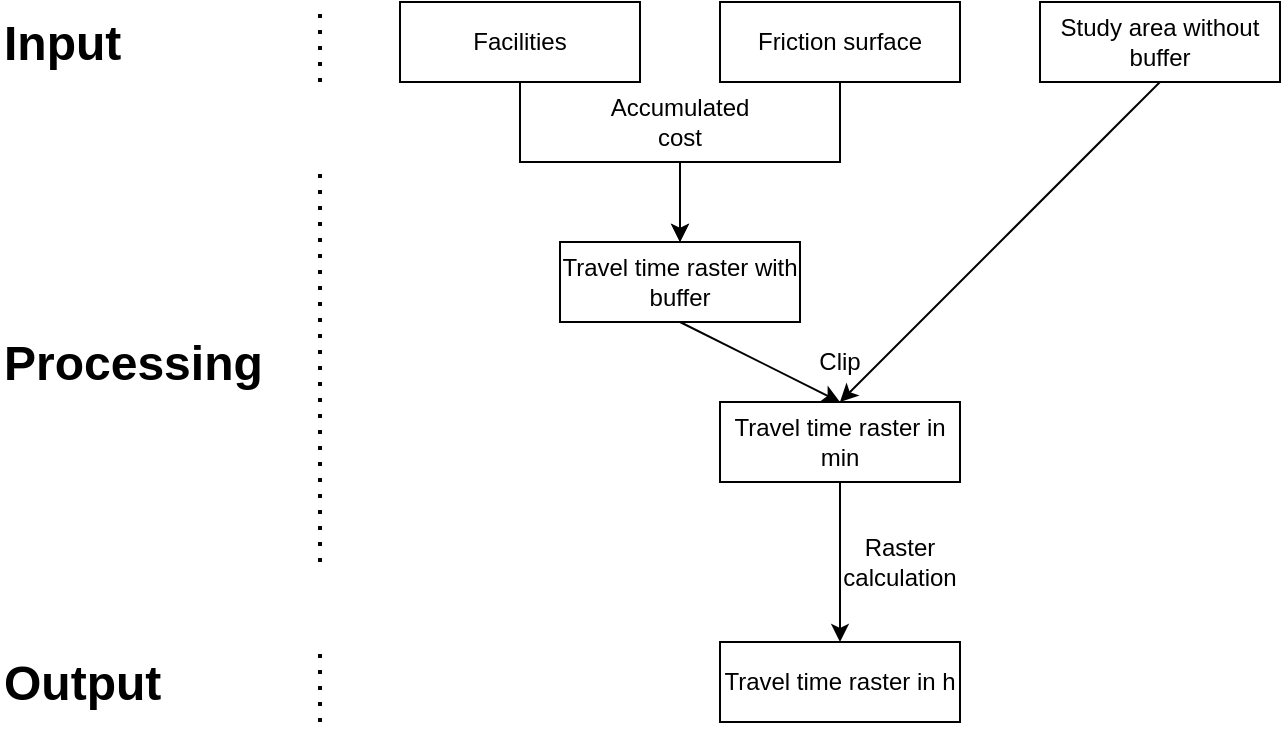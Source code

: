 <mxfile version="24.0.7" type="device">
  <diagram name="Page-1" id="PT02kA5AdEUoJguPKS6Y">
    <mxGraphModel dx="1562" dy="854" grid="1" gridSize="10" guides="1" tooltips="1" connect="1" arrows="1" fold="1" page="0" pageScale="1" pageWidth="850" pageHeight="1100" math="0" shadow="0">
      <root>
        <mxCell id="0" />
        <mxCell id="1" parent="0" />
        <mxCell id="f5YqDkoRNzCGNOt7B42o-3" style="edgeStyle=orthogonalEdgeStyle;rounded=0;orthogonalLoop=1;jettySize=auto;html=1;" parent="1" source="ySlDb-rM-HuEXQJ25sTJ-1" target="Q3OZfO-lklIZ2XV6-eBN-12" edge="1">
          <mxGeometry relative="1" as="geometry" />
        </mxCell>
        <mxCell id="ySlDb-rM-HuEXQJ25sTJ-1" value="Facilities" style="rounded=0;whiteSpace=wrap;html=1;" parent="1" vertex="1">
          <mxGeometry x="240" y="40" width="120" height="40" as="geometry" />
        </mxCell>
        <mxCell id="ySlDb-rM-HuEXQJ25sTJ-10" value="&lt;h1 style=&quot;margin-top: 0px;&quot;&gt;Input&lt;/h1&gt;" style="text;html=1;whiteSpace=wrap;overflow=hidden;rounded=0;" parent="1" vertex="1">
          <mxGeometry x="40" y="40" width="70" height="40" as="geometry" />
        </mxCell>
        <mxCell id="ySlDb-rM-HuEXQJ25sTJ-31" value="&lt;h1 style=&quot;margin-top: 0px;&quot;&gt;Output&lt;/h1&gt;" style="text;html=1;whiteSpace=wrap;overflow=hidden;rounded=0;" parent="1" vertex="1">
          <mxGeometry x="40" y="360" width="100" height="40" as="geometry" />
        </mxCell>
        <mxCell id="ySlDb-rM-HuEXQJ25sTJ-33" value="&lt;h1 style=&quot;margin-top: 0px;&quot;&gt;Processing&lt;/h1&gt;" style="text;html=1;whiteSpace=wrap;overflow=hidden;rounded=0;" parent="1" vertex="1">
          <mxGeometry x="40" y="200" width="140" height="40" as="geometry" />
        </mxCell>
        <mxCell id="ySlDb-rM-HuEXQJ25sTJ-34" value="" style="endArrow=none;dashed=1;html=1;dashPattern=1 3;strokeWidth=2;rounded=0;" parent="1" edge="1">
          <mxGeometry width="50" height="50" relative="1" as="geometry">
            <mxPoint x="200" y="80" as="sourcePoint" />
            <mxPoint x="200" y="40" as="targetPoint" />
          </mxGeometry>
        </mxCell>
        <mxCell id="ySlDb-rM-HuEXQJ25sTJ-35" value="" style="endArrow=none;dashed=1;html=1;dashPattern=1 3;strokeWidth=2;rounded=0;" parent="1" edge="1">
          <mxGeometry width="50" height="50" relative="1" as="geometry">
            <mxPoint x="200" y="320" as="sourcePoint" />
            <mxPoint x="200" y="120" as="targetPoint" />
          </mxGeometry>
        </mxCell>
        <mxCell id="ySlDb-rM-HuEXQJ25sTJ-36" value="" style="endArrow=none;dashed=1;html=1;dashPattern=1 3;strokeWidth=2;rounded=0;" parent="1" edge="1">
          <mxGeometry width="50" height="50" relative="1" as="geometry">
            <mxPoint x="200" y="400" as="sourcePoint" />
            <mxPoint x="200" y="360" as="targetPoint" />
          </mxGeometry>
        </mxCell>
        <mxCell id="f5YqDkoRNzCGNOt7B42o-2" style="edgeStyle=orthogonalEdgeStyle;rounded=0;orthogonalLoop=1;jettySize=auto;html=1;" parent="1" source="DrDVU3Ht0lz9oGVluDeD-2" target="Q3OZfO-lklIZ2XV6-eBN-12" edge="1">
          <mxGeometry relative="1" as="geometry" />
        </mxCell>
        <mxCell id="DrDVU3Ht0lz9oGVluDeD-2" value="Friction surface" style="rounded=0;whiteSpace=wrap;html=1;" parent="1" vertex="1">
          <mxGeometry x="400" y="40" width="120" height="40" as="geometry" />
        </mxCell>
        <mxCell id="Q3OZfO-lklIZ2XV6-eBN-12" value="Travel time raster with buffer" style="rounded=0;whiteSpace=wrap;html=1;" parent="1" vertex="1">
          <mxGeometry x="320" y="160" width="120" height="40" as="geometry" />
        </mxCell>
        <mxCell id="f5YqDkoRNzCGNOt7B42o-1" value="Accumulated cost" style="text;html=1;align=center;verticalAlign=middle;whiteSpace=wrap;rounded=0;" parent="1" vertex="1">
          <mxGeometry x="350" y="80" width="60" height="40" as="geometry" />
        </mxCell>
        <mxCell id="f5YqDkoRNzCGNOt7B42o-4" value="Travel time raster in min" style="rounded=0;whiteSpace=wrap;html=1;" parent="1" vertex="1">
          <mxGeometry x="400" y="240" width="120" height="40" as="geometry" />
        </mxCell>
        <mxCell id="f5YqDkoRNzCGNOt7B42o-6" value="Clip" style="text;html=1;align=center;verticalAlign=middle;whiteSpace=wrap;rounded=0;" parent="1" vertex="1">
          <mxGeometry x="430" y="200" width="60" height="40" as="geometry" />
        </mxCell>
        <mxCell id="f5YqDkoRNzCGNOt7B42o-7" value="Study area without buffer" style="rounded=0;whiteSpace=wrap;html=1;" parent="1" vertex="1">
          <mxGeometry x="560" y="40" width="120" height="40" as="geometry" />
        </mxCell>
        <mxCell id="f5YqDkoRNzCGNOt7B42o-12" value="" style="endArrow=classic;html=1;rounded=0;entryX=0.5;entryY=0;entryDx=0;entryDy=0;exitX=0.5;exitY=1;exitDx=0;exitDy=0;" parent="1" source="f5YqDkoRNzCGNOt7B42o-7" target="f5YqDkoRNzCGNOt7B42o-4" edge="1">
          <mxGeometry width="50" height="50" relative="1" as="geometry">
            <mxPoint x="340" y="380" as="sourcePoint" />
            <mxPoint x="390" y="330" as="targetPoint" />
          </mxGeometry>
        </mxCell>
        <mxCell id="f5YqDkoRNzCGNOt7B42o-14" value="" style="endArrow=classic;html=1;rounded=0;entryX=0.5;entryY=0;entryDx=0;entryDy=0;exitX=0.5;exitY=1;exitDx=0;exitDy=0;" parent="1" source="Q3OZfO-lklIZ2XV6-eBN-12" target="f5YqDkoRNzCGNOt7B42o-4" edge="1">
          <mxGeometry width="50" height="50" relative="1" as="geometry">
            <mxPoint x="630" y="90" as="sourcePoint" />
            <mxPoint x="470" y="370" as="targetPoint" />
          </mxGeometry>
        </mxCell>
        <mxCell id="TJDSw7oSP8KHN9eS5Zqy-1" value="" style="endArrow=classic;html=1;rounded=0;exitX=0.5;exitY=1;exitDx=0;exitDy=0;entryX=0.5;entryY=0;entryDx=0;entryDy=0;" edge="1" parent="1" source="f5YqDkoRNzCGNOt7B42o-4" target="TJDSw7oSP8KHN9eS5Zqy-2">
          <mxGeometry width="50" height="50" relative="1" as="geometry">
            <mxPoint x="340" y="380" as="sourcePoint" />
            <mxPoint x="390" y="330" as="targetPoint" />
          </mxGeometry>
        </mxCell>
        <mxCell id="TJDSw7oSP8KHN9eS5Zqy-2" value="Travel time raster in h" style="rounded=0;whiteSpace=wrap;html=1;" vertex="1" parent="1">
          <mxGeometry x="400" y="360" width="120" height="40" as="geometry" />
        </mxCell>
        <mxCell id="TJDSw7oSP8KHN9eS5Zqy-3" value="Raster calculation" style="text;html=1;align=center;verticalAlign=middle;whiteSpace=wrap;rounded=0;" vertex="1" parent="1">
          <mxGeometry x="460" y="300" width="60" height="40" as="geometry" />
        </mxCell>
      </root>
    </mxGraphModel>
  </diagram>
</mxfile>
